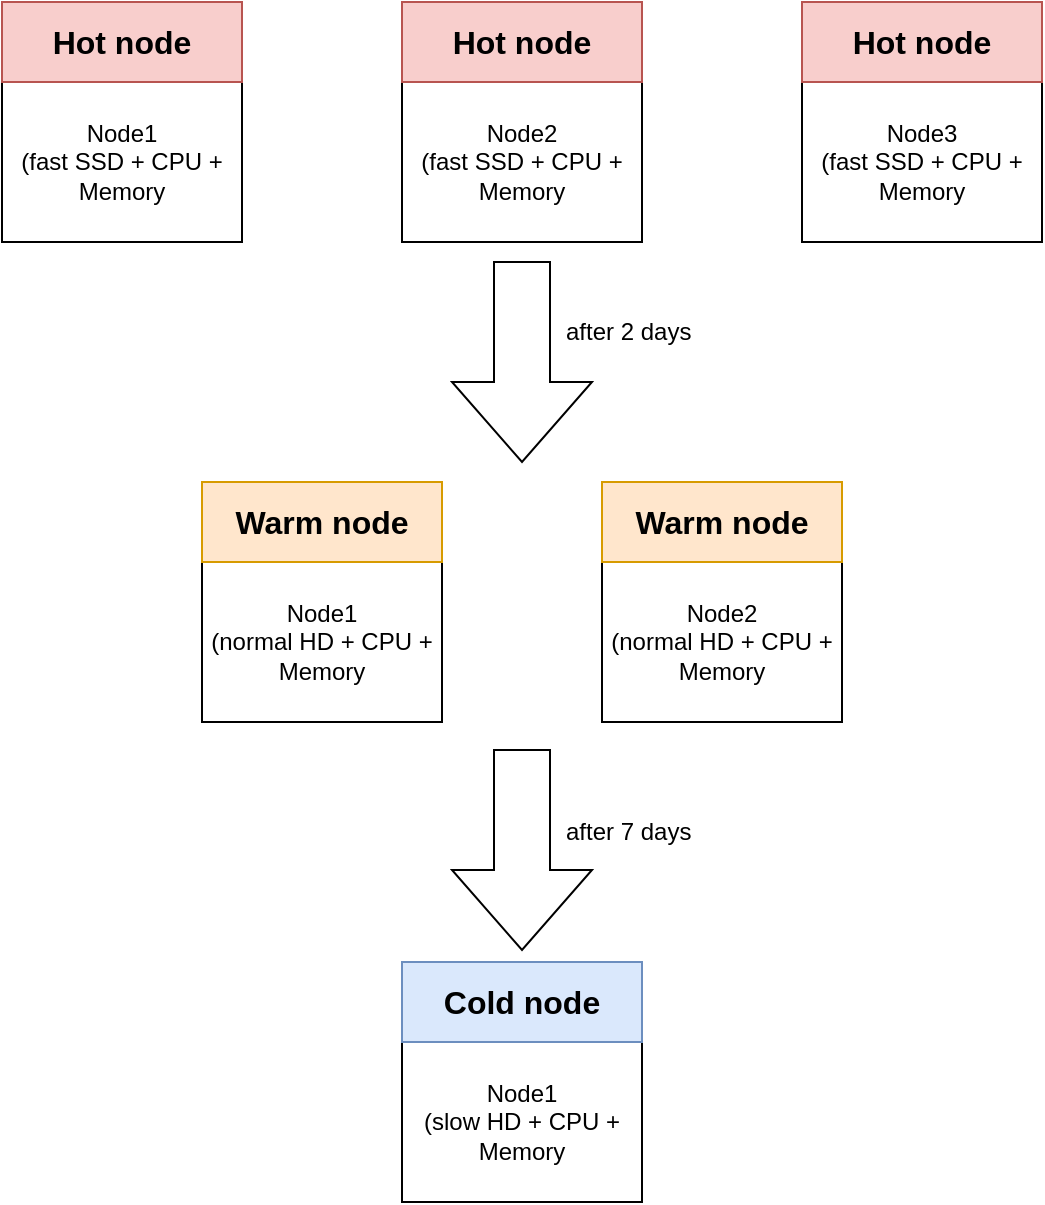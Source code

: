 <mxfile version="24.7.17">
  <diagram name="Seite-1" id="snouCFGVhG_l3NF9ei3g">
    <mxGraphModel dx="1420" dy="822" grid="1" gridSize="10" guides="1" tooltips="1" connect="1" arrows="1" fold="1" page="1" pageScale="1" pageWidth="1169" pageHeight="827" math="0" shadow="0">
      <root>
        <mxCell id="0" />
        <mxCell id="1" parent="0" />
        <mxCell id="_F-nSm41lgwkL1FnyeCF-11" value="" style="rounded=0;whiteSpace=wrap;html=1;" vertex="1" parent="1">
          <mxGeometry x="80" y="80" width="120" height="80" as="geometry" />
        </mxCell>
        <mxCell id="_F-nSm41lgwkL1FnyeCF-10" value="Hot node" style="rounded=0;whiteSpace=wrap;html=1;fillColor=#f8cecc;strokeColor=#b85450;fontStyle=1;fontSize=16;container=0;" vertex="1" parent="1">
          <mxGeometry x="80" y="40" width="120" height="40" as="geometry" />
        </mxCell>
        <mxCell id="_F-nSm41lgwkL1FnyeCF-2" value="Node1&lt;div&gt;(fast SSD + CPU + Memory&lt;/div&gt;" style="text;html=1;align=center;verticalAlign=middle;whiteSpace=wrap;rounded=0;container=0;" vertex="1" parent="1">
          <mxGeometry x="80" y="80" width="120" height="80" as="geometry" />
        </mxCell>
        <mxCell id="_F-nSm41lgwkL1FnyeCF-12" value="" style="rounded=0;whiteSpace=wrap;html=1;" vertex="1" parent="1">
          <mxGeometry x="280" y="80" width="120" height="80" as="geometry" />
        </mxCell>
        <mxCell id="_F-nSm41lgwkL1FnyeCF-13" value="Hot node" style="rounded=0;whiteSpace=wrap;html=1;fillColor=#f8cecc;strokeColor=#b85450;fontStyle=1;fontSize=16;container=0;" vertex="1" parent="1">
          <mxGeometry x="280" y="40" width="120" height="40" as="geometry" />
        </mxCell>
        <mxCell id="_F-nSm41lgwkL1FnyeCF-14" value="Node2&lt;div&gt;&lt;div&gt;(fast SSD + CPU + Memory&lt;/div&gt;&lt;/div&gt;" style="text;html=1;align=center;verticalAlign=middle;whiteSpace=wrap;rounded=0;container=0;" vertex="1" parent="1">
          <mxGeometry x="280" y="80" width="120" height="80" as="geometry" />
        </mxCell>
        <mxCell id="_F-nSm41lgwkL1FnyeCF-15" value="" style="rounded=0;whiteSpace=wrap;html=1;" vertex="1" parent="1">
          <mxGeometry x="480" y="80" width="120" height="80" as="geometry" />
        </mxCell>
        <mxCell id="_F-nSm41lgwkL1FnyeCF-16" value="Hot node" style="rounded=0;whiteSpace=wrap;html=1;fillColor=#f8cecc;strokeColor=#b85450;fontStyle=1;fontSize=16;container=0;" vertex="1" parent="1">
          <mxGeometry x="480" y="40" width="120" height="40" as="geometry" />
        </mxCell>
        <mxCell id="_F-nSm41lgwkL1FnyeCF-17" value="Node3&lt;div&gt;&lt;div&gt;(fast SSD + CPU + Memory&lt;/div&gt;&lt;/div&gt;" style="text;html=1;align=center;verticalAlign=middle;whiteSpace=wrap;rounded=0;container=0;" vertex="1" parent="1">
          <mxGeometry x="480" y="80" width="120" height="80" as="geometry" />
        </mxCell>
        <mxCell id="_F-nSm41lgwkL1FnyeCF-18" value="" style="rounded=0;whiteSpace=wrap;html=1;" vertex="1" parent="1">
          <mxGeometry x="180" y="320" width="120" height="80" as="geometry" />
        </mxCell>
        <mxCell id="_F-nSm41lgwkL1FnyeCF-19" value="Warm node" style="rounded=0;whiteSpace=wrap;html=1;fillColor=#ffe6cc;strokeColor=#d79b00;fontStyle=1;fontSize=16;container=0;" vertex="1" parent="1">
          <mxGeometry x="180" y="280" width="120" height="40" as="geometry" />
        </mxCell>
        <mxCell id="_F-nSm41lgwkL1FnyeCF-20" value="Node1&lt;div&gt;(normal HD + CPU + Memory&lt;/div&gt;" style="text;html=1;align=center;verticalAlign=middle;whiteSpace=wrap;rounded=0;container=0;" vertex="1" parent="1">
          <mxGeometry x="180" y="320" width="120" height="80" as="geometry" />
        </mxCell>
        <mxCell id="_F-nSm41lgwkL1FnyeCF-21" value="" style="rounded=0;whiteSpace=wrap;html=1;" vertex="1" parent="1">
          <mxGeometry x="380" y="320" width="120" height="80" as="geometry" />
        </mxCell>
        <mxCell id="_F-nSm41lgwkL1FnyeCF-22" value="Warm node" style="rounded=0;whiteSpace=wrap;html=1;fillColor=#ffe6cc;strokeColor=#d79b00;fontStyle=1;fontSize=16;container=0;" vertex="1" parent="1">
          <mxGeometry x="380" y="280" width="120" height="40" as="geometry" />
        </mxCell>
        <mxCell id="_F-nSm41lgwkL1FnyeCF-23" value="Node2&lt;div&gt;&lt;div&gt;(normal HD + CPU + Memory&lt;/div&gt;&lt;/div&gt;" style="text;html=1;align=center;verticalAlign=middle;whiteSpace=wrap;rounded=0;container=0;" vertex="1" parent="1">
          <mxGeometry x="380" y="320" width="120" height="80" as="geometry" />
        </mxCell>
        <mxCell id="_F-nSm41lgwkL1FnyeCF-24" value="" style="rounded=0;whiteSpace=wrap;html=1;" vertex="1" parent="1">
          <mxGeometry x="280" y="560" width="120" height="80" as="geometry" />
        </mxCell>
        <mxCell id="_F-nSm41lgwkL1FnyeCF-25" value="Cold node" style="rounded=0;whiteSpace=wrap;html=1;fillColor=#dae8fc;strokeColor=#6c8ebf;fontStyle=1;fontSize=16;container=0;" vertex="1" parent="1">
          <mxGeometry x="280" y="520" width="120" height="40" as="geometry" />
        </mxCell>
        <mxCell id="_F-nSm41lgwkL1FnyeCF-26" value="Node1&lt;div&gt;(slow HD + CPU + Memory&lt;/div&gt;" style="text;html=1;align=center;verticalAlign=middle;whiteSpace=wrap;rounded=0;container=0;" vertex="1" parent="1">
          <mxGeometry x="280" y="560" width="120" height="80" as="geometry" />
        </mxCell>
        <mxCell id="_F-nSm41lgwkL1FnyeCF-30" value="" style="html=1;shadow=0;dashed=0;align=center;verticalAlign=middle;shape=mxgraph.arrows2.arrow;dy=0.6;dx=40;direction=south;notch=0;" vertex="1" parent="1">
          <mxGeometry x="305" y="170" width="70" height="100" as="geometry" />
        </mxCell>
        <mxCell id="_F-nSm41lgwkL1FnyeCF-31" value="" style="html=1;shadow=0;dashed=0;align=center;verticalAlign=middle;shape=mxgraph.arrows2.arrow;dy=0.6;dx=40;direction=south;notch=0;" vertex="1" parent="1">
          <mxGeometry x="305" y="414" width="70" height="100" as="geometry" />
        </mxCell>
        <mxCell id="_F-nSm41lgwkL1FnyeCF-32" value="after 2 days" style="text;html=1;align=left;verticalAlign=middle;whiteSpace=wrap;rounded=0;" vertex="1" parent="1">
          <mxGeometry x="360" y="190" width="100" height="30" as="geometry" />
        </mxCell>
        <mxCell id="_F-nSm41lgwkL1FnyeCF-33" value="after 7 days" style="text;html=1;align=left;verticalAlign=middle;whiteSpace=wrap;rounded=0;" vertex="1" parent="1">
          <mxGeometry x="360" y="440" width="100" height="30" as="geometry" />
        </mxCell>
      </root>
    </mxGraphModel>
  </diagram>
</mxfile>
